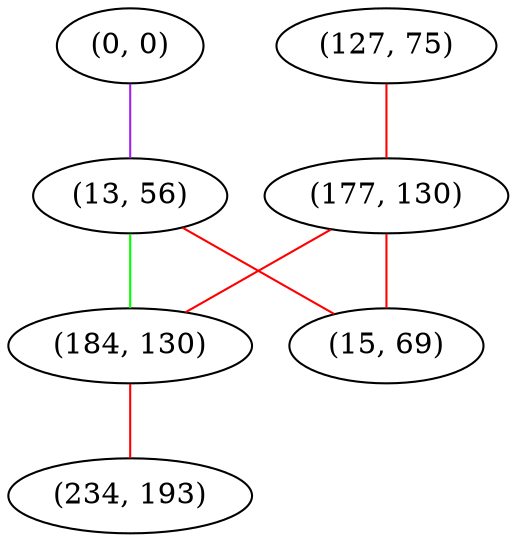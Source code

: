graph "" {
"(127, 75)";
"(0, 0)";
"(13, 56)";
"(177, 130)";
"(184, 130)";
"(234, 193)";
"(15, 69)";
"(127, 75)" -- "(177, 130)"  [color=red, key=0, weight=1];
"(0, 0)" -- "(13, 56)"  [color=purple, key=0, weight=4];
"(13, 56)" -- "(15, 69)"  [color=red, key=0, weight=1];
"(13, 56)" -- "(184, 130)"  [color=green, key=0, weight=2];
"(177, 130)" -- "(15, 69)"  [color=red, key=0, weight=1];
"(177, 130)" -- "(184, 130)"  [color=red, key=0, weight=1];
"(184, 130)" -- "(234, 193)"  [color=red, key=0, weight=1];
}
